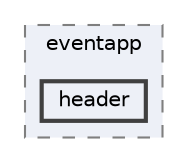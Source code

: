 digraph "C:/Users/Vıctus/Desktop/ce103-final/ce103-final-beyza-aydin-gokcenur-haymana-cpp/src/eventapp/header"
{
 // INTERACTIVE_SVG=YES
 // LATEX_PDF_SIZE
  bgcolor="transparent";
  edge [fontname=Helvetica,fontsize=10,labelfontname=Helvetica,labelfontsize=10];
  node [fontname=Helvetica,fontsize=10,shape=box,height=0.2,width=0.4];
  compound=true
  subgraph clusterdir_cba2bab1258b509d745056805a98183a {
    graph [ bgcolor="#edf0f7", pencolor="grey50", label="eventapp", fontname=Helvetica,fontsize=10 style="filled,dashed", URL="dir_cba2bab1258b509d745056805a98183a.html",tooltip=""]
  dir_c1d6a18ad71a13d2ef419ac4b83f2ea5 [label="header", fillcolor="#edf0f7", color="grey25", style="filled,bold", URL="dir_c1d6a18ad71a13d2ef419ac4b83f2ea5.html",tooltip=""];
  }
}
